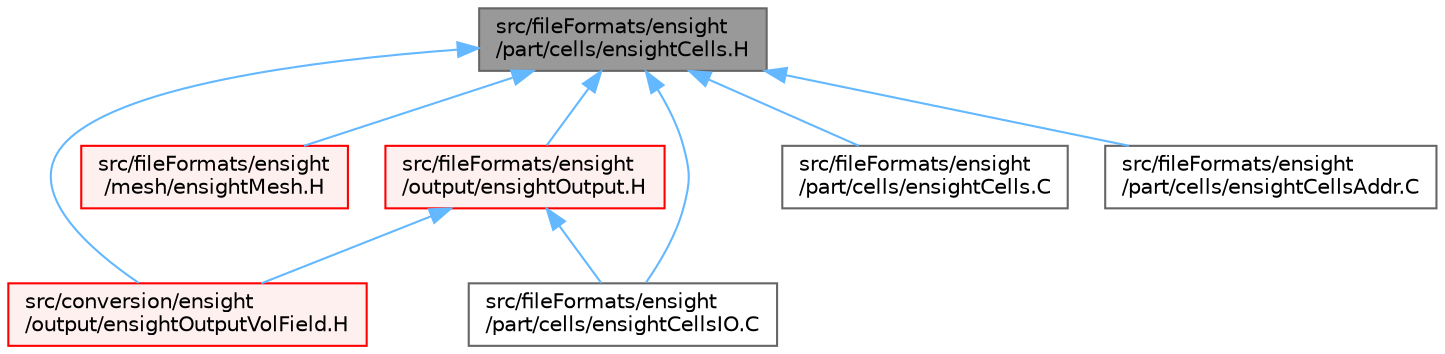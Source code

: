 digraph "src/fileFormats/ensight/part/cells/ensightCells.H"
{
 // LATEX_PDF_SIZE
  bgcolor="transparent";
  edge [fontname=Helvetica,fontsize=10,labelfontname=Helvetica,labelfontsize=10];
  node [fontname=Helvetica,fontsize=10,shape=box,height=0.2,width=0.4];
  Node1 [id="Node000001",label="src/fileFormats/ensight\l/part/cells/ensightCells.H",height=0.2,width=0.4,color="gray40", fillcolor="grey60", style="filled", fontcolor="black",tooltip=" "];
  Node1 -> Node2 [id="edge1_Node000001_Node000002",dir="back",color="steelblue1",style="solid",tooltip=" "];
  Node2 [id="Node000002",label="src/conversion/ensight\l/output/ensightOutputVolField.H",height=0.2,width=0.4,color="red", fillcolor="#FFF0F0", style="filled",URL="$ensightOutputVolField_8H.html",tooltip="A collection of functions for writing volField content in ensight format."];
  Node1 -> Node6 [id="edge2_Node000001_Node000006",dir="back",color="steelblue1",style="solid",tooltip=" "];
  Node6 [id="Node000006",label="src/fileFormats/ensight\l/mesh/ensightMesh.H",height=0.2,width=0.4,color="red", fillcolor="#FFF0F0", style="filled",URL="$ensightMesh_8H.html",tooltip=" "];
  Node1 -> Node12 [id="edge3_Node000001_Node000012",dir="back",color="steelblue1",style="solid",tooltip=" "];
  Node12 [id="Node000012",label="src/fileFormats/ensight\l/output/ensightOutput.H",height=0.2,width=0.4,color="red", fillcolor="#FFF0F0", style="filled",URL="$ensightOutput_8H.html",tooltip=" "];
  Node12 -> Node2 [id="edge4_Node000012_Node000002",dir="back",color="steelblue1",style="solid",tooltip=" "];
  Node12 -> Node17 [id="edge5_Node000012_Node000017",dir="back",color="steelblue1",style="solid",tooltip=" "];
  Node17 [id="Node000017",label="src/fileFormats/ensight\l/part/cells/ensightCellsIO.C",height=0.2,width=0.4,color="grey40", fillcolor="white", style="filled",URL="$ensightCellsIO_8C.html",tooltip=" "];
  Node1 -> Node24 [id="edge6_Node000001_Node000024",dir="back",color="steelblue1",style="solid",tooltip=" "];
  Node24 [id="Node000024",label="src/fileFormats/ensight\l/part/cells/ensightCells.C",height=0.2,width=0.4,color="grey40", fillcolor="white", style="filled",URL="$ensightCells_8C.html",tooltip=" "];
  Node1 -> Node25 [id="edge7_Node000001_Node000025",dir="back",color="steelblue1",style="solid",tooltip=" "];
  Node25 [id="Node000025",label="src/fileFormats/ensight\l/part/cells/ensightCellsAddr.C",height=0.2,width=0.4,color="grey40", fillcolor="white", style="filled",URL="$ensightCellsAddr_8C.html",tooltip=" "];
  Node1 -> Node17 [id="edge8_Node000001_Node000017",dir="back",color="steelblue1",style="solid",tooltip=" "];
}
